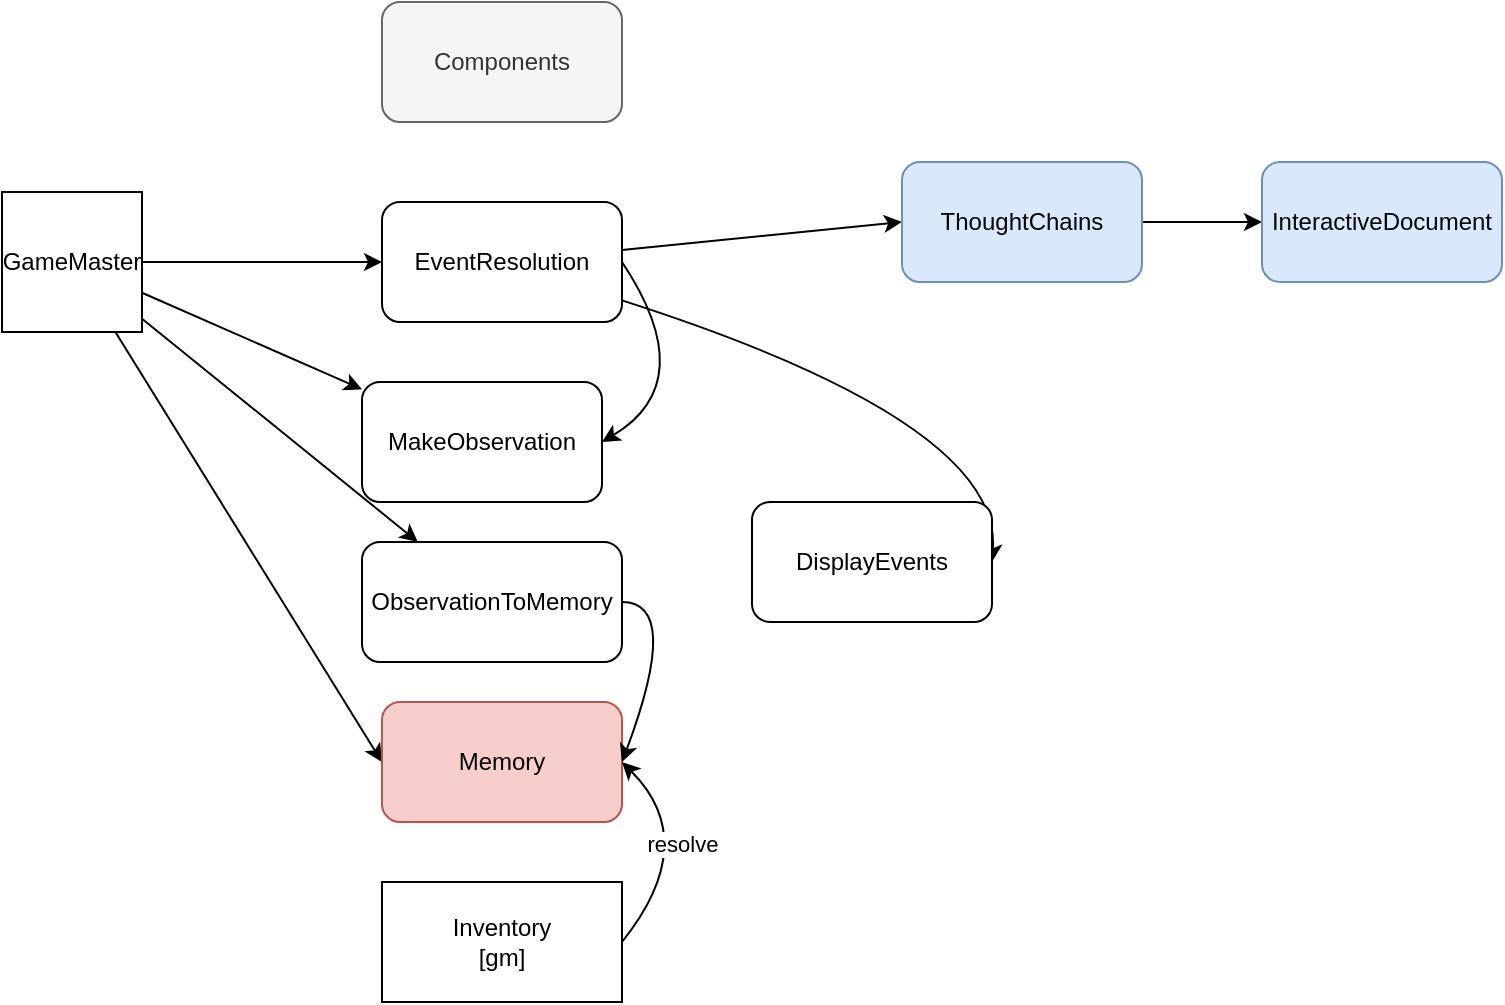 <mxfile>
    <diagram id="N7C4Hs1oTjQ-b83OU7wB" name="Page-1">
        <mxGraphModel dx="845" dy="553" grid="1" gridSize="10" guides="1" tooltips="1" connect="1" arrows="1" fold="1" page="1" pageScale="1" pageWidth="850" pageHeight="1100" math="0" shadow="0">
            <root>
                <mxCell id="0"/>
                <mxCell id="1" parent="0"/>
                <mxCell id="11" style="edgeStyle=none;html=1;" parent="1" source="2" target="4" edge="1">
                    <mxGeometry relative="1" as="geometry"/>
                </mxCell>
                <mxCell id="12" style="edgeStyle=none;html=1;" parent="1" source="2" target="5" edge="1">
                    <mxGeometry relative="1" as="geometry"/>
                </mxCell>
                <mxCell id="13" style="edgeStyle=none;html=1;" parent="1" source="2" target="9" edge="1">
                    <mxGeometry relative="1" as="geometry"/>
                </mxCell>
                <mxCell id="14" style="edgeStyle=none;html=1;entryX=0;entryY=0.5;entryDx=0;entryDy=0;" parent="1" source="2" target="6" edge="1">
                    <mxGeometry relative="1" as="geometry"/>
                </mxCell>
                <mxCell id="2" value="GameMaster" style="whiteSpace=wrap;html=1;aspect=fixed;" parent="1" vertex="1">
                    <mxGeometry x="50" y="125" width="70" height="70" as="geometry"/>
                </mxCell>
                <mxCell id="3" value="Components" style="rounded=1;whiteSpace=wrap;html=1;fillColor=#f5f5f5;fontColor=#333333;strokeColor=#666666;" parent="1" vertex="1">
                    <mxGeometry x="240" y="30" width="120" height="60" as="geometry"/>
                </mxCell>
                <mxCell id="8" style="edgeStyle=none;html=1;entryX=0;entryY=0.5;entryDx=0;entryDy=0;" parent="1" source="4" target="7" edge="1">
                    <mxGeometry relative="1" as="geometry"/>
                </mxCell>
                <mxCell id="10" style="edgeStyle=none;html=1;exitX=1;exitY=0.5;exitDx=0;exitDy=0;entryX=1;entryY=0.5;entryDx=0;entryDy=0;curved=1;" parent="1" source="4" target="5" edge="1">
                    <mxGeometry relative="1" as="geometry">
                        <Array as="points">
                            <mxPoint x="400" y="220"/>
                        </Array>
                    </mxGeometry>
                </mxCell>
                <mxCell id="19" style="edgeStyle=none;curved=1;html=1;entryX=1;entryY=0.5;entryDx=0;entryDy=0;" parent="1" source="4" target="18" edge="1">
                    <mxGeometry relative="1" as="geometry">
                        <Array as="points">
                            <mxPoint x="550" y="240"/>
                        </Array>
                    </mxGeometry>
                </mxCell>
                <mxCell id="4" value="EventResolution" style="rounded=1;whiteSpace=wrap;html=1;" parent="1" vertex="1">
                    <mxGeometry x="240" y="130" width="120" height="60" as="geometry"/>
                </mxCell>
                <mxCell id="5" value="MakeObservation" style="rounded=1;whiteSpace=wrap;html=1;" parent="1" vertex="1">
                    <mxGeometry x="230" y="220" width="120" height="60" as="geometry"/>
                </mxCell>
                <mxCell id="6" value="Memory" style="rounded=1;whiteSpace=wrap;html=1;fillColor=#f8cecc;strokeColor=#b85450;" parent="1" vertex="1">
                    <mxGeometry x="240" y="380" width="120" height="60" as="geometry"/>
                </mxCell>
                <mxCell id="15" style="edgeStyle=none;html=1;" parent="1" source="7" edge="1">
                    <mxGeometry relative="1" as="geometry">
                        <mxPoint x="680" y="140" as="targetPoint"/>
                    </mxGeometry>
                </mxCell>
                <mxCell id="7" value="ThoughtChains" style="rounded=1;whiteSpace=wrap;html=1;fillColor=#dae8fc;strokeColor=#6c8ebf;" parent="1" vertex="1">
                    <mxGeometry x="500" y="110" width="120" height="60" as="geometry"/>
                </mxCell>
                <mxCell id="17" style="edgeStyle=none;html=1;entryX=1;entryY=0.5;entryDx=0;entryDy=0;curved=1;" parent="1" source="9" target="6" edge="1">
                    <mxGeometry relative="1" as="geometry">
                        <Array as="points">
                            <mxPoint x="390" y="330"/>
                        </Array>
                    </mxGeometry>
                </mxCell>
                <mxCell id="9" value="ObservationToMemory" style="rounded=1;whiteSpace=wrap;html=1;" parent="1" vertex="1">
                    <mxGeometry x="230" y="300" width="130" height="60" as="geometry"/>
                </mxCell>
                <mxCell id="16" value="InteractiveDocument" style="rounded=1;whiteSpace=wrap;html=1;fillColor=#dae8fc;strokeColor=#6c8ebf;" parent="1" vertex="1">
                    <mxGeometry x="680" y="110" width="120" height="60" as="geometry"/>
                </mxCell>
                <mxCell id="18" value="DisplayEvents" style="rounded=1;whiteSpace=wrap;html=1;" parent="1" vertex="1">
                    <mxGeometry x="425" y="280" width="120" height="60" as="geometry"/>
                </mxCell>
                <mxCell id="21" style="edgeStyle=none;html=1;entryX=1;entryY=0.5;entryDx=0;entryDy=0;exitX=1;exitY=0.5;exitDx=0;exitDy=0;curved=1;" edge="1" parent="1" source="20" target="6">
                    <mxGeometry relative="1" as="geometry">
                        <Array as="points">
                            <mxPoint x="400" y="450"/>
                        </Array>
                    </mxGeometry>
                </mxCell>
                <mxCell id="22" value="resolve" style="edgeLabel;html=1;align=center;verticalAlign=middle;resizable=0;points=[];" vertex="1" connectable="0" parent="21">
                    <mxGeometry x="-0.284" y="8" relative="1" as="geometry">
                        <mxPoint x="9" y="-11" as="offset"/>
                    </mxGeometry>
                </mxCell>
                <mxCell id="20" value="Inventory&lt;br&gt;[gm]" style="whiteSpace=wrap;html=1;" vertex="1" parent="1">
                    <mxGeometry x="240" y="470" width="120" height="60" as="geometry"/>
                </mxCell>
            </root>
        </mxGraphModel>
    </diagram>
</mxfile>